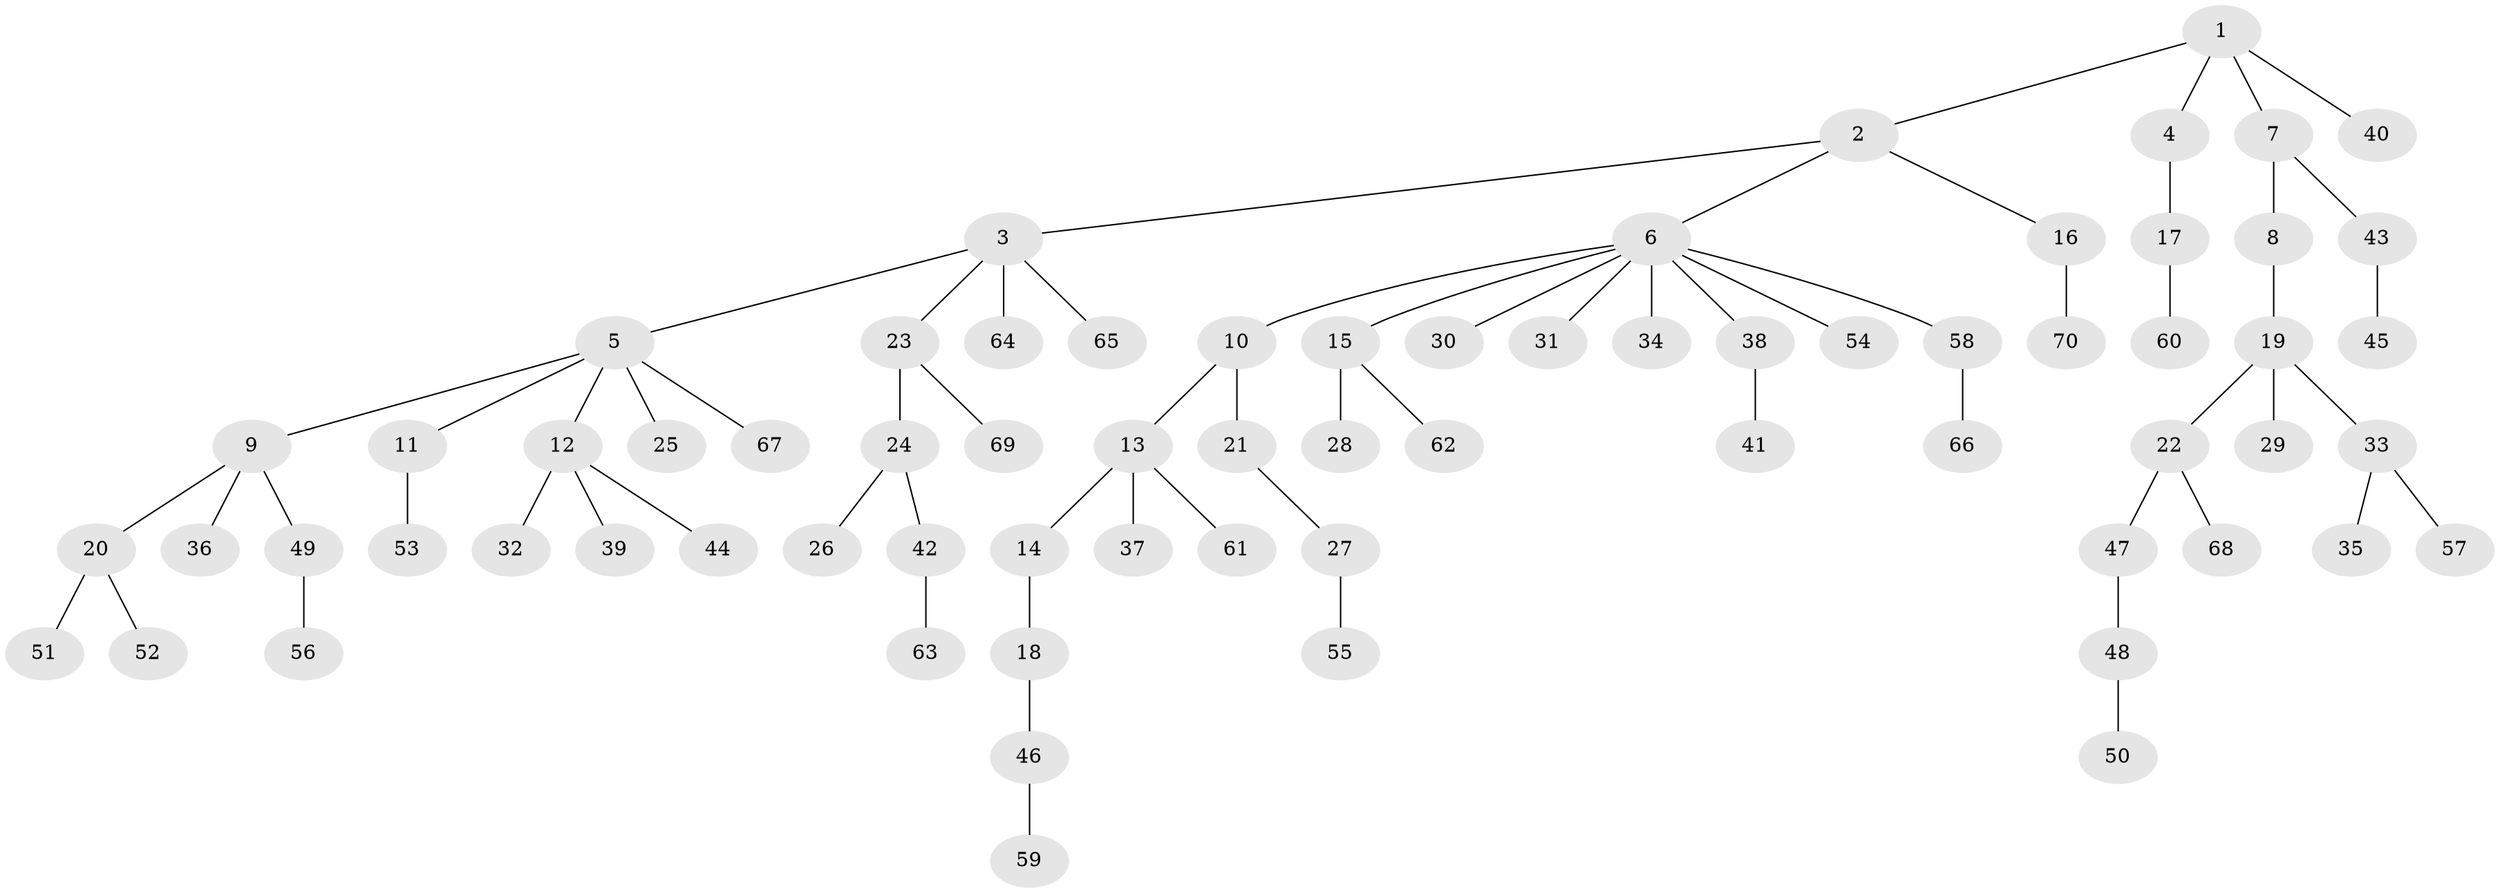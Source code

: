 // coarse degree distribution, {3: 0.16, 2: 0.3, 4: 0.04, 8: 0.02, 1: 0.46, 5: 0.02}
// Generated by graph-tools (version 1.1) at 2025/37/03/04/25 23:37:16]
// undirected, 70 vertices, 69 edges
graph export_dot {
  node [color=gray90,style=filled];
  1;
  2;
  3;
  4;
  5;
  6;
  7;
  8;
  9;
  10;
  11;
  12;
  13;
  14;
  15;
  16;
  17;
  18;
  19;
  20;
  21;
  22;
  23;
  24;
  25;
  26;
  27;
  28;
  29;
  30;
  31;
  32;
  33;
  34;
  35;
  36;
  37;
  38;
  39;
  40;
  41;
  42;
  43;
  44;
  45;
  46;
  47;
  48;
  49;
  50;
  51;
  52;
  53;
  54;
  55;
  56;
  57;
  58;
  59;
  60;
  61;
  62;
  63;
  64;
  65;
  66;
  67;
  68;
  69;
  70;
  1 -- 2;
  1 -- 4;
  1 -- 7;
  1 -- 40;
  2 -- 3;
  2 -- 6;
  2 -- 16;
  3 -- 5;
  3 -- 23;
  3 -- 64;
  3 -- 65;
  4 -- 17;
  5 -- 9;
  5 -- 11;
  5 -- 12;
  5 -- 25;
  5 -- 67;
  6 -- 10;
  6 -- 15;
  6 -- 30;
  6 -- 31;
  6 -- 34;
  6 -- 38;
  6 -- 54;
  6 -- 58;
  7 -- 8;
  7 -- 43;
  8 -- 19;
  9 -- 20;
  9 -- 36;
  9 -- 49;
  10 -- 13;
  10 -- 21;
  11 -- 53;
  12 -- 32;
  12 -- 39;
  12 -- 44;
  13 -- 14;
  13 -- 37;
  13 -- 61;
  14 -- 18;
  15 -- 28;
  15 -- 62;
  16 -- 70;
  17 -- 60;
  18 -- 46;
  19 -- 22;
  19 -- 29;
  19 -- 33;
  20 -- 51;
  20 -- 52;
  21 -- 27;
  22 -- 47;
  22 -- 68;
  23 -- 24;
  23 -- 69;
  24 -- 26;
  24 -- 42;
  27 -- 55;
  33 -- 35;
  33 -- 57;
  38 -- 41;
  42 -- 63;
  43 -- 45;
  46 -- 59;
  47 -- 48;
  48 -- 50;
  49 -- 56;
  58 -- 66;
}
